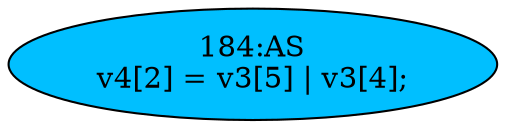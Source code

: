 strict digraph "" {
	node [label="\N"];
	"184:AS"	 [ast="<pyverilog.vparser.ast.Assign object at 0x7fee2301d090>",
		def_var="['v4']",
		fillcolor=deepskyblue,
		label="184:AS
v4[2] = v3[5] | v3[4];",
		statements="[]",
		style=filled,
		typ=Assign,
		use_var="['v3', 'v3']"];
}

